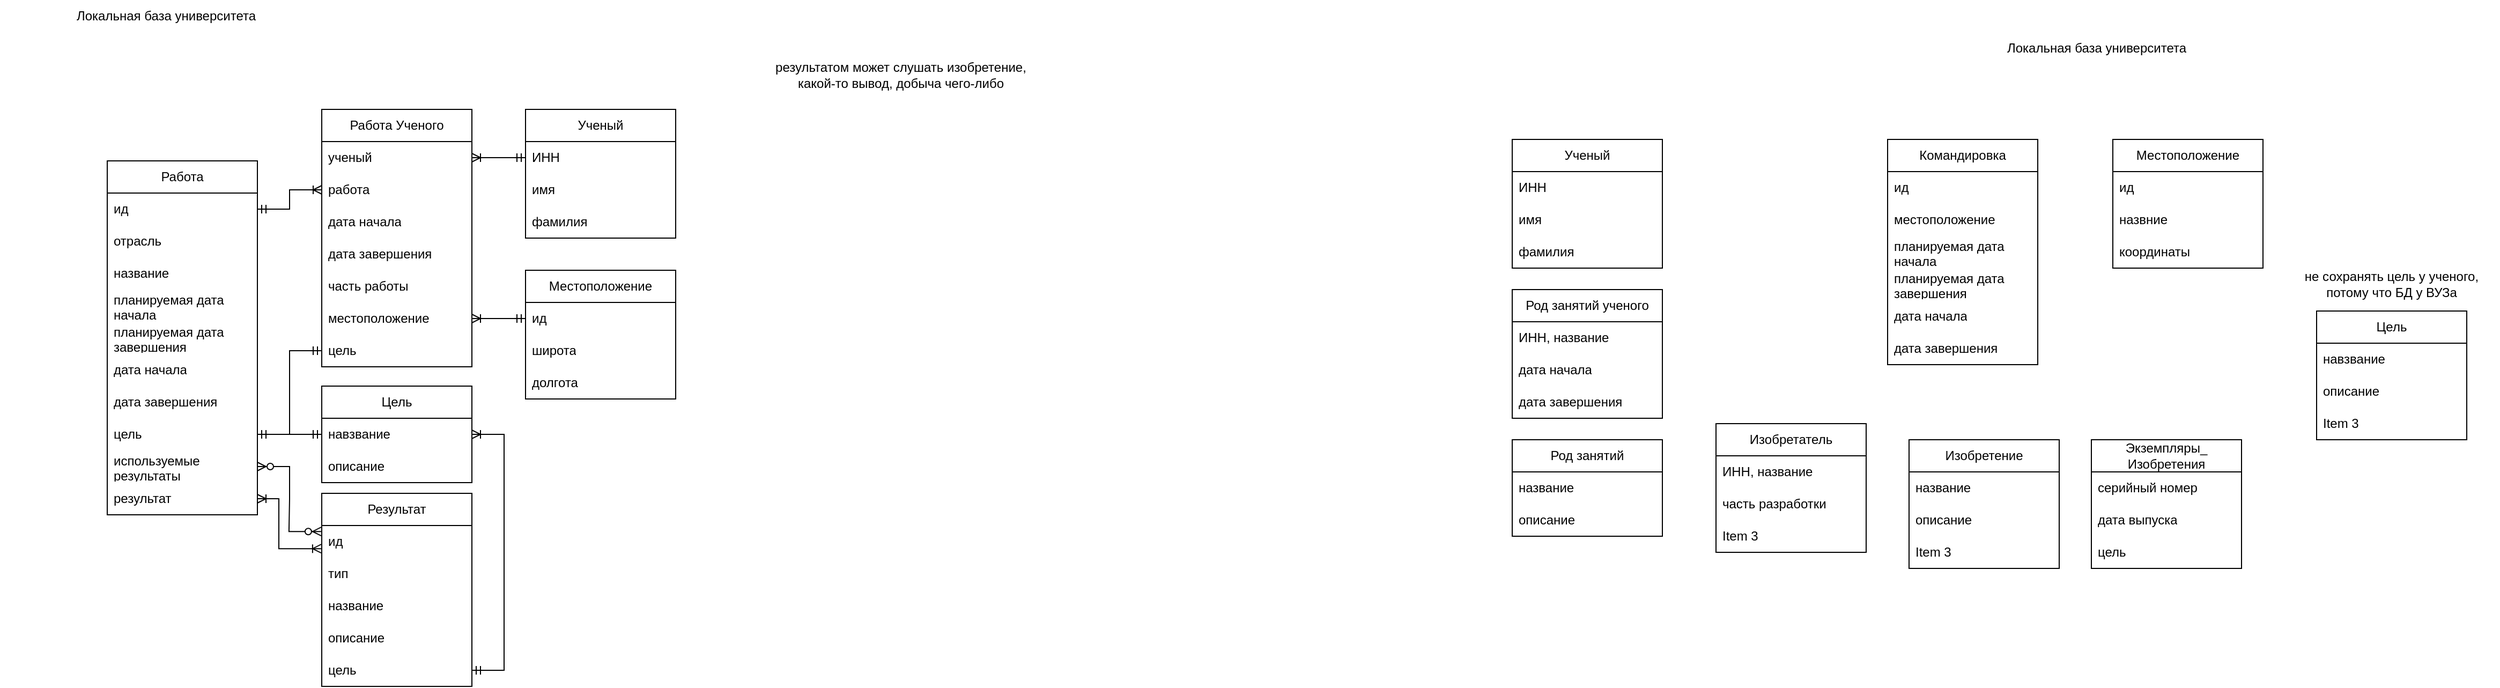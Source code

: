 <mxfile version="24.0.7" type="device">
  <diagram name="Page-1" id="TJ-HzRM1d6BybIESM3n_">
    <mxGraphModel dx="2796" dy="666" grid="1" gridSize="10" guides="1" tooltips="1" connect="1" arrows="1" fold="1" page="1" pageScale="1" pageWidth="850" pageHeight="1100" math="0" shadow="0">
      <root>
        <mxCell id="0" />
        <mxCell id="1" parent="0" />
        <mxCell id="UxXEU7lJ8EeufSXeX_Pu-14" value="Ученый" style="swimlane;fontStyle=0;childLayout=stackLayout;horizontal=1;startSize=30;horizontalStack=0;resizeParent=1;resizeParentMax=0;resizeLast=0;collapsible=1;marginBottom=0;whiteSpace=wrap;html=1;" vertex="1" parent="1">
          <mxGeometry x="-100" y="140" width="140" height="120" as="geometry" />
        </mxCell>
        <mxCell id="UxXEU7lJ8EeufSXeX_Pu-15" value="ИНН" style="text;strokeColor=none;fillColor=none;align=left;verticalAlign=middle;spacingLeft=4;spacingRight=4;overflow=hidden;points=[[0,0.5],[1,0.5]];portConstraint=eastwest;rotatable=0;whiteSpace=wrap;html=1;" vertex="1" parent="UxXEU7lJ8EeufSXeX_Pu-14">
          <mxGeometry y="30" width="140" height="30" as="geometry" />
        </mxCell>
        <mxCell id="UxXEU7lJ8EeufSXeX_Pu-44" value="имя" style="text;strokeColor=none;fillColor=none;align=left;verticalAlign=middle;spacingLeft=4;spacingRight=4;overflow=hidden;points=[[0,0.5],[1,0.5]];portConstraint=eastwest;rotatable=0;whiteSpace=wrap;html=1;" vertex="1" parent="UxXEU7lJ8EeufSXeX_Pu-14">
          <mxGeometry y="60" width="140" height="30" as="geometry" />
        </mxCell>
        <mxCell id="UxXEU7lJ8EeufSXeX_Pu-45" value="фамилия" style="text;strokeColor=none;fillColor=none;align=left;verticalAlign=middle;spacingLeft=4;spacingRight=4;overflow=hidden;points=[[0,0.5],[1,0.5]];portConstraint=eastwest;rotatable=0;whiteSpace=wrap;html=1;" vertex="1" parent="UxXEU7lJ8EeufSXeX_Pu-14">
          <mxGeometry y="90" width="140" height="30" as="geometry" />
        </mxCell>
        <mxCell id="UxXEU7lJ8EeufSXeX_Pu-18" value="Командировка" style="swimlane;fontStyle=0;childLayout=stackLayout;horizontal=1;startSize=30;horizontalStack=0;resizeParent=1;resizeParentMax=0;resizeLast=0;collapsible=1;marginBottom=0;whiteSpace=wrap;html=1;" vertex="1" parent="1">
          <mxGeometry x="250" y="140" width="140" height="210" as="geometry" />
        </mxCell>
        <mxCell id="UxXEU7lJ8EeufSXeX_Pu-19" value="ид" style="text;strokeColor=none;fillColor=none;align=left;verticalAlign=middle;spacingLeft=4;spacingRight=4;overflow=hidden;points=[[0,0.5],[1,0.5]];portConstraint=eastwest;rotatable=0;whiteSpace=wrap;html=1;" vertex="1" parent="UxXEU7lJ8EeufSXeX_Pu-18">
          <mxGeometry y="30" width="140" height="30" as="geometry" />
        </mxCell>
        <mxCell id="UxXEU7lJ8EeufSXeX_Pu-20" value="местоположение" style="text;strokeColor=none;fillColor=none;align=left;verticalAlign=middle;spacingLeft=4;spacingRight=4;overflow=hidden;points=[[0,0.5],[1,0.5]];portConstraint=eastwest;rotatable=0;whiteSpace=wrap;html=1;" vertex="1" parent="UxXEU7lJ8EeufSXeX_Pu-18">
          <mxGeometry y="60" width="140" height="30" as="geometry" />
        </mxCell>
        <mxCell id="UxXEU7lJ8EeufSXeX_Pu-21" value="планируемая дата начала" style="text;strokeColor=none;fillColor=none;align=left;verticalAlign=middle;spacingLeft=4;spacingRight=4;overflow=hidden;points=[[0,0.5],[1,0.5]];portConstraint=eastwest;rotatable=0;whiteSpace=wrap;html=1;" vertex="1" parent="UxXEU7lJ8EeufSXeX_Pu-18">
          <mxGeometry y="90" width="140" height="30" as="geometry" />
        </mxCell>
        <mxCell id="UxXEU7lJ8EeufSXeX_Pu-46" value="планируемая дата завершения" style="text;strokeColor=none;fillColor=none;align=left;verticalAlign=middle;spacingLeft=4;spacingRight=4;overflow=hidden;points=[[0,0.5],[1,0.5]];portConstraint=eastwest;rotatable=0;whiteSpace=wrap;html=1;" vertex="1" parent="UxXEU7lJ8EeufSXeX_Pu-18">
          <mxGeometry y="120" width="140" height="30" as="geometry" />
        </mxCell>
        <mxCell id="UxXEU7lJ8EeufSXeX_Pu-47" value="дата начала" style="text;strokeColor=none;fillColor=none;align=left;verticalAlign=middle;spacingLeft=4;spacingRight=4;overflow=hidden;points=[[0,0.5],[1,0.5]];portConstraint=eastwest;rotatable=0;whiteSpace=wrap;html=1;" vertex="1" parent="UxXEU7lJ8EeufSXeX_Pu-18">
          <mxGeometry y="150" width="140" height="30" as="geometry" />
        </mxCell>
        <mxCell id="UxXEU7lJ8EeufSXeX_Pu-48" value="дата завершения" style="text;strokeColor=none;fillColor=none;align=left;verticalAlign=middle;spacingLeft=4;spacingRight=4;overflow=hidden;points=[[0,0.5],[1,0.5]];portConstraint=eastwest;rotatable=0;whiteSpace=wrap;html=1;" vertex="1" parent="UxXEU7lJ8EeufSXeX_Pu-18">
          <mxGeometry y="180" width="140" height="30" as="geometry" />
        </mxCell>
        <mxCell id="UxXEU7lJ8EeufSXeX_Pu-22" value="Цель" style="swimlane;fontStyle=0;childLayout=stackLayout;horizontal=1;startSize=30;horizontalStack=0;resizeParent=1;resizeParentMax=0;resizeLast=0;collapsible=1;marginBottom=0;whiteSpace=wrap;html=1;" vertex="1" parent="1">
          <mxGeometry x="650" y="300" width="140" height="120" as="geometry" />
        </mxCell>
        <mxCell id="UxXEU7lJ8EeufSXeX_Pu-23" value="навзвание" style="text;strokeColor=none;fillColor=none;align=left;verticalAlign=middle;spacingLeft=4;spacingRight=4;overflow=hidden;points=[[0,0.5],[1,0.5]];portConstraint=eastwest;rotatable=0;whiteSpace=wrap;html=1;" vertex="1" parent="UxXEU7lJ8EeufSXeX_Pu-22">
          <mxGeometry y="30" width="140" height="30" as="geometry" />
        </mxCell>
        <mxCell id="UxXEU7lJ8EeufSXeX_Pu-24" value="описание" style="text;strokeColor=none;fillColor=none;align=left;verticalAlign=middle;spacingLeft=4;spacingRight=4;overflow=hidden;points=[[0,0.5],[1,0.5]];portConstraint=eastwest;rotatable=0;whiteSpace=wrap;html=1;" vertex="1" parent="UxXEU7lJ8EeufSXeX_Pu-22">
          <mxGeometry y="60" width="140" height="30" as="geometry" />
        </mxCell>
        <mxCell id="UxXEU7lJ8EeufSXeX_Pu-25" value="Item 3" style="text;strokeColor=none;fillColor=none;align=left;verticalAlign=middle;spacingLeft=4;spacingRight=4;overflow=hidden;points=[[0,0.5],[1,0.5]];portConstraint=eastwest;rotatable=0;whiteSpace=wrap;html=1;" vertex="1" parent="UxXEU7lJ8EeufSXeX_Pu-22">
          <mxGeometry y="90" width="140" height="30" as="geometry" />
        </mxCell>
        <mxCell id="UxXEU7lJ8EeufSXeX_Pu-26" value="Изобретение" style="swimlane;fontStyle=0;childLayout=stackLayout;horizontal=1;startSize=30;horizontalStack=0;resizeParent=1;resizeParentMax=0;resizeLast=0;collapsible=1;marginBottom=0;whiteSpace=wrap;html=1;" vertex="1" parent="1">
          <mxGeometry x="270" y="420" width="140" height="120" as="geometry" />
        </mxCell>
        <mxCell id="UxXEU7lJ8EeufSXeX_Pu-27" value="название" style="text;strokeColor=none;fillColor=none;align=left;verticalAlign=middle;spacingLeft=4;spacingRight=4;overflow=hidden;points=[[0,0.5],[1,0.5]];portConstraint=eastwest;rotatable=0;whiteSpace=wrap;html=1;" vertex="1" parent="UxXEU7lJ8EeufSXeX_Pu-26">
          <mxGeometry y="30" width="140" height="30" as="geometry" />
        </mxCell>
        <mxCell id="UxXEU7lJ8EeufSXeX_Pu-28" value="описание" style="text;strokeColor=none;fillColor=none;align=left;verticalAlign=middle;spacingLeft=4;spacingRight=4;overflow=hidden;points=[[0,0.5],[1,0.5]];portConstraint=eastwest;rotatable=0;whiteSpace=wrap;html=1;" vertex="1" parent="UxXEU7lJ8EeufSXeX_Pu-26">
          <mxGeometry y="60" width="140" height="30" as="geometry" />
        </mxCell>
        <mxCell id="UxXEU7lJ8EeufSXeX_Pu-29" value="Item 3" style="text;strokeColor=none;fillColor=none;align=left;verticalAlign=middle;spacingLeft=4;spacingRight=4;overflow=hidden;points=[[0,0.5],[1,0.5]];portConstraint=eastwest;rotatable=0;whiteSpace=wrap;html=1;" vertex="1" parent="UxXEU7lJ8EeufSXeX_Pu-26">
          <mxGeometry y="90" width="140" height="30" as="geometry" />
        </mxCell>
        <mxCell id="UxXEU7lJ8EeufSXeX_Pu-34" value="Экземпляры_&lt;div&gt;Изобретения&lt;/div&gt;" style="swimlane;fontStyle=0;childLayout=stackLayout;horizontal=1;startSize=30;horizontalStack=0;resizeParent=1;resizeParentMax=0;resizeLast=0;collapsible=1;marginBottom=0;whiteSpace=wrap;html=1;" vertex="1" parent="1">
          <mxGeometry x="440" y="420" width="140" height="120" as="geometry" />
        </mxCell>
        <mxCell id="UxXEU7lJ8EeufSXeX_Pu-35" value="серийный номер" style="text;strokeColor=none;fillColor=none;align=left;verticalAlign=middle;spacingLeft=4;spacingRight=4;overflow=hidden;points=[[0,0.5],[1,0.5]];portConstraint=eastwest;rotatable=0;whiteSpace=wrap;html=1;" vertex="1" parent="UxXEU7lJ8EeufSXeX_Pu-34">
          <mxGeometry y="30" width="140" height="30" as="geometry" />
        </mxCell>
        <mxCell id="UxXEU7lJ8EeufSXeX_Pu-36" value="дата выпуска" style="text;strokeColor=none;fillColor=none;align=left;verticalAlign=middle;spacingLeft=4;spacingRight=4;overflow=hidden;points=[[0,0.5],[1,0.5]];portConstraint=eastwest;rotatable=0;whiteSpace=wrap;html=1;" vertex="1" parent="UxXEU7lJ8EeufSXeX_Pu-34">
          <mxGeometry y="60" width="140" height="30" as="geometry" />
        </mxCell>
        <mxCell id="UxXEU7lJ8EeufSXeX_Pu-37" value="цель" style="text;strokeColor=none;fillColor=none;align=left;verticalAlign=middle;spacingLeft=4;spacingRight=4;overflow=hidden;points=[[0,0.5],[1,0.5]];portConstraint=eastwest;rotatable=0;whiteSpace=wrap;html=1;" vertex="1" parent="UxXEU7lJ8EeufSXeX_Pu-34">
          <mxGeometry y="90" width="140" height="30" as="geometry" />
        </mxCell>
        <mxCell id="UxXEU7lJ8EeufSXeX_Pu-38" value="&lt;font style=&quot;font-size: 12px;&quot;&gt;Локальная база университета&lt;/font&gt;" style="text;html=1;align=center;verticalAlign=middle;whiteSpace=wrap;rounded=0;" vertex="1" parent="1">
          <mxGeometry x="290" y="40" width="310" height="30" as="geometry" />
        </mxCell>
        <mxCell id="UxXEU7lJ8EeufSXeX_Pu-39" value="Местоположение" style="swimlane;fontStyle=0;childLayout=stackLayout;horizontal=1;startSize=30;horizontalStack=0;resizeParent=1;resizeParentMax=0;resizeLast=0;collapsible=1;marginBottom=0;whiteSpace=wrap;html=1;" vertex="1" parent="1">
          <mxGeometry x="460" y="140" width="140" height="120" as="geometry" />
        </mxCell>
        <mxCell id="UxXEU7lJ8EeufSXeX_Pu-42" value="ид" style="text;strokeColor=none;fillColor=none;align=left;verticalAlign=middle;spacingLeft=4;spacingRight=4;overflow=hidden;points=[[0,0.5],[1,0.5]];portConstraint=eastwest;rotatable=0;whiteSpace=wrap;html=1;" vertex="1" parent="UxXEU7lJ8EeufSXeX_Pu-39">
          <mxGeometry y="30" width="140" height="30" as="geometry" />
        </mxCell>
        <mxCell id="UxXEU7lJ8EeufSXeX_Pu-40" value="назвние" style="text;strokeColor=none;fillColor=none;align=left;verticalAlign=middle;spacingLeft=4;spacingRight=4;overflow=hidden;points=[[0,0.5],[1,0.5]];portConstraint=eastwest;rotatable=0;whiteSpace=wrap;html=1;" vertex="1" parent="UxXEU7lJ8EeufSXeX_Pu-39">
          <mxGeometry y="60" width="140" height="30" as="geometry" />
        </mxCell>
        <mxCell id="UxXEU7lJ8EeufSXeX_Pu-41" value="координаты" style="text;strokeColor=none;fillColor=none;align=left;verticalAlign=middle;spacingLeft=4;spacingRight=4;overflow=hidden;points=[[0,0.5],[1,0.5]];portConstraint=eastwest;rotatable=0;whiteSpace=wrap;html=1;" vertex="1" parent="UxXEU7lJ8EeufSXeX_Pu-39">
          <mxGeometry y="90" width="140" height="30" as="geometry" />
        </mxCell>
        <mxCell id="UxXEU7lJ8EeufSXeX_Pu-43" value="не сохранять цель у ученого, потому что БД у ВУЗа" style="text;html=1;align=center;verticalAlign=middle;whiteSpace=wrap;rounded=0;" vertex="1" parent="1">
          <mxGeometry x="620" y="260" width="200" height="30" as="geometry" />
        </mxCell>
        <mxCell id="UxXEU7lJ8EeufSXeX_Pu-49" value="Изобретатель" style="swimlane;fontStyle=0;childLayout=stackLayout;horizontal=1;startSize=30;horizontalStack=0;resizeParent=1;resizeParentMax=0;resizeLast=0;collapsible=1;marginBottom=0;whiteSpace=wrap;html=1;" vertex="1" parent="1">
          <mxGeometry x="90" y="405" width="140" height="120" as="geometry" />
        </mxCell>
        <mxCell id="UxXEU7lJ8EeufSXeX_Pu-50" value="ИНН, название" style="text;strokeColor=none;fillColor=none;align=left;verticalAlign=middle;spacingLeft=4;spacingRight=4;overflow=hidden;points=[[0,0.5],[1,0.5]];portConstraint=eastwest;rotatable=0;whiteSpace=wrap;html=1;" vertex="1" parent="UxXEU7lJ8EeufSXeX_Pu-49">
          <mxGeometry y="30" width="140" height="30" as="geometry" />
        </mxCell>
        <mxCell id="UxXEU7lJ8EeufSXeX_Pu-51" value="часть разработки" style="text;strokeColor=none;fillColor=none;align=left;verticalAlign=middle;spacingLeft=4;spacingRight=4;overflow=hidden;points=[[0,0.5],[1,0.5]];portConstraint=eastwest;rotatable=0;whiteSpace=wrap;html=1;" vertex="1" parent="UxXEU7lJ8EeufSXeX_Pu-49">
          <mxGeometry y="60" width="140" height="30" as="geometry" />
        </mxCell>
        <mxCell id="UxXEU7lJ8EeufSXeX_Pu-52" value="Item 3" style="text;strokeColor=none;fillColor=none;align=left;verticalAlign=middle;spacingLeft=4;spacingRight=4;overflow=hidden;points=[[0,0.5],[1,0.5]];portConstraint=eastwest;rotatable=0;whiteSpace=wrap;html=1;" vertex="1" parent="UxXEU7lJ8EeufSXeX_Pu-49">
          <mxGeometry y="90" width="140" height="30" as="geometry" />
        </mxCell>
        <mxCell id="UxXEU7lJ8EeufSXeX_Pu-53" value="Род занятий" style="swimlane;fontStyle=0;childLayout=stackLayout;horizontal=1;startSize=30;horizontalStack=0;resizeParent=1;resizeParentMax=0;resizeLast=0;collapsible=1;marginBottom=0;whiteSpace=wrap;html=1;" vertex="1" parent="1">
          <mxGeometry x="-100" y="420" width="140" height="90" as="geometry" />
        </mxCell>
        <mxCell id="UxXEU7lJ8EeufSXeX_Pu-54" value="название" style="text;strokeColor=none;fillColor=none;align=left;verticalAlign=middle;spacingLeft=4;spacingRight=4;overflow=hidden;points=[[0,0.5],[1,0.5]];portConstraint=eastwest;rotatable=0;whiteSpace=wrap;html=1;" vertex="1" parent="UxXEU7lJ8EeufSXeX_Pu-53">
          <mxGeometry y="30" width="140" height="30" as="geometry" />
        </mxCell>
        <mxCell id="UxXEU7lJ8EeufSXeX_Pu-55" value="описание" style="text;strokeColor=none;fillColor=none;align=left;verticalAlign=middle;spacingLeft=4;spacingRight=4;overflow=hidden;points=[[0,0.5],[1,0.5]];portConstraint=eastwest;rotatable=0;whiteSpace=wrap;html=1;" vertex="1" parent="UxXEU7lJ8EeufSXeX_Pu-53">
          <mxGeometry y="60" width="140" height="30" as="geometry" />
        </mxCell>
        <mxCell id="UxXEU7lJ8EeufSXeX_Pu-57" value="Род занятий ученого" style="swimlane;fontStyle=0;childLayout=stackLayout;horizontal=1;startSize=30;horizontalStack=0;resizeParent=1;resizeParentMax=0;resizeLast=0;collapsible=1;marginBottom=0;whiteSpace=wrap;html=1;" vertex="1" parent="1">
          <mxGeometry x="-100" y="280" width="140" height="120" as="geometry" />
        </mxCell>
        <mxCell id="UxXEU7lJ8EeufSXeX_Pu-62" value="ИНН, название" style="text;strokeColor=none;fillColor=none;align=left;verticalAlign=middle;spacingLeft=4;spacingRight=4;overflow=hidden;points=[[0,0.5],[1,0.5]];portConstraint=eastwest;rotatable=0;whiteSpace=wrap;html=1;" vertex="1" parent="UxXEU7lJ8EeufSXeX_Pu-57">
          <mxGeometry y="30" width="140" height="30" as="geometry" />
        </mxCell>
        <mxCell id="UxXEU7lJ8EeufSXeX_Pu-56" value="дата начала" style="text;strokeColor=none;fillColor=none;align=left;verticalAlign=middle;spacingLeft=4;spacingRight=4;overflow=hidden;points=[[0,0.5],[1,0.5]];portConstraint=eastwest;rotatable=0;whiteSpace=wrap;html=1;" vertex="1" parent="UxXEU7lJ8EeufSXeX_Pu-57">
          <mxGeometry y="60" width="140" height="30" as="geometry" />
        </mxCell>
        <mxCell id="UxXEU7lJ8EeufSXeX_Pu-61" value="дата завершения" style="text;strokeColor=none;fillColor=none;align=left;verticalAlign=middle;spacingLeft=4;spacingRight=4;overflow=hidden;points=[[0,0.5],[1,0.5]];portConstraint=eastwest;rotatable=0;whiteSpace=wrap;html=1;" vertex="1" parent="UxXEU7lJ8EeufSXeX_Pu-57">
          <mxGeometry y="90" width="140" height="30" as="geometry" />
        </mxCell>
        <mxCell id="UxXEU7lJ8EeufSXeX_Pu-63" value="Ученый" style="swimlane;fontStyle=0;childLayout=stackLayout;horizontal=1;startSize=30;horizontalStack=0;resizeParent=1;resizeParentMax=0;resizeLast=0;collapsible=1;marginBottom=0;whiteSpace=wrap;html=1;" vertex="1" parent="1">
          <mxGeometry x="-1020" y="112" width="140" height="120" as="geometry" />
        </mxCell>
        <mxCell id="UxXEU7lJ8EeufSXeX_Pu-64" value="ИНН" style="text;strokeColor=none;fillColor=none;align=left;verticalAlign=middle;spacingLeft=4;spacingRight=4;overflow=hidden;points=[[0,0.5],[1,0.5]];portConstraint=eastwest;rotatable=0;whiteSpace=wrap;html=1;" vertex="1" parent="UxXEU7lJ8EeufSXeX_Pu-63">
          <mxGeometry y="30" width="140" height="30" as="geometry" />
        </mxCell>
        <mxCell id="UxXEU7lJ8EeufSXeX_Pu-65" value="имя" style="text;strokeColor=none;fillColor=none;align=left;verticalAlign=middle;spacingLeft=4;spacingRight=4;overflow=hidden;points=[[0,0.5],[1,0.5]];portConstraint=eastwest;rotatable=0;whiteSpace=wrap;html=1;" vertex="1" parent="UxXEU7lJ8EeufSXeX_Pu-63">
          <mxGeometry y="60" width="140" height="30" as="geometry" />
        </mxCell>
        <mxCell id="UxXEU7lJ8EeufSXeX_Pu-66" value="фамилия" style="text;strokeColor=none;fillColor=none;align=left;verticalAlign=middle;spacingLeft=4;spacingRight=4;overflow=hidden;points=[[0,0.5],[1,0.5]];portConstraint=eastwest;rotatable=0;whiteSpace=wrap;html=1;" vertex="1" parent="UxXEU7lJ8EeufSXeX_Pu-63">
          <mxGeometry y="90" width="140" height="30" as="geometry" />
        </mxCell>
        <mxCell id="UxXEU7lJ8EeufSXeX_Pu-67" value="Работа" style="swimlane;fontStyle=0;childLayout=stackLayout;horizontal=1;startSize=30;horizontalStack=0;resizeParent=1;resizeParentMax=0;resizeLast=0;collapsible=1;marginBottom=0;whiteSpace=wrap;html=1;" vertex="1" parent="1">
          <mxGeometry x="-1410" y="160" width="140" height="330" as="geometry" />
        </mxCell>
        <mxCell id="UxXEU7lJ8EeufSXeX_Pu-68" value="ид" style="text;strokeColor=none;fillColor=none;align=left;verticalAlign=middle;spacingLeft=4;spacingRight=4;overflow=hidden;points=[[0,0.5],[1,0.5]];portConstraint=eastwest;rotatable=0;whiteSpace=wrap;html=1;" vertex="1" parent="UxXEU7lJ8EeufSXeX_Pu-67">
          <mxGeometry y="30" width="140" height="30" as="geometry" />
        </mxCell>
        <mxCell id="UxXEU7lJ8EeufSXeX_Pu-151" value="отрасль" style="text;strokeColor=none;fillColor=none;align=left;verticalAlign=middle;spacingLeft=4;spacingRight=4;overflow=hidden;points=[[0,0.5],[1,0.5]];portConstraint=eastwest;rotatable=0;whiteSpace=wrap;html=1;" vertex="1" parent="UxXEU7lJ8EeufSXeX_Pu-67">
          <mxGeometry y="60" width="140" height="30" as="geometry" />
        </mxCell>
        <mxCell id="UxXEU7lJ8EeufSXeX_Pu-149" value="название" style="text;strokeColor=none;fillColor=none;align=left;verticalAlign=middle;spacingLeft=4;spacingRight=4;overflow=hidden;points=[[0,0.5],[1,0.5]];portConstraint=eastwest;rotatable=0;whiteSpace=wrap;html=1;" vertex="1" parent="UxXEU7lJ8EeufSXeX_Pu-67">
          <mxGeometry y="90" width="140" height="30" as="geometry" />
        </mxCell>
        <mxCell id="UxXEU7lJ8EeufSXeX_Pu-70" value="планируемая дата начала" style="text;strokeColor=none;fillColor=none;align=left;verticalAlign=middle;spacingLeft=4;spacingRight=4;overflow=hidden;points=[[0,0.5],[1,0.5]];portConstraint=eastwest;rotatable=0;whiteSpace=wrap;html=1;" vertex="1" parent="UxXEU7lJ8EeufSXeX_Pu-67">
          <mxGeometry y="120" width="140" height="30" as="geometry" />
        </mxCell>
        <mxCell id="UxXEU7lJ8EeufSXeX_Pu-71" value="планируемая дата завершения" style="text;strokeColor=none;fillColor=none;align=left;verticalAlign=middle;spacingLeft=4;spacingRight=4;overflow=hidden;points=[[0,0.5],[1,0.5]];portConstraint=eastwest;rotatable=0;whiteSpace=wrap;html=1;" vertex="1" parent="UxXEU7lJ8EeufSXeX_Pu-67">
          <mxGeometry y="150" width="140" height="30" as="geometry" />
        </mxCell>
        <mxCell id="UxXEU7lJ8EeufSXeX_Pu-72" value="дата начала" style="text;strokeColor=none;fillColor=none;align=left;verticalAlign=middle;spacingLeft=4;spacingRight=4;overflow=hidden;points=[[0,0.5],[1,0.5]];portConstraint=eastwest;rotatable=0;whiteSpace=wrap;html=1;" vertex="1" parent="UxXEU7lJ8EeufSXeX_Pu-67">
          <mxGeometry y="180" width="140" height="30" as="geometry" />
        </mxCell>
        <mxCell id="UxXEU7lJ8EeufSXeX_Pu-73" value="дата завершения" style="text;strokeColor=none;fillColor=none;align=left;verticalAlign=middle;spacingLeft=4;spacingRight=4;overflow=hidden;points=[[0,0.5],[1,0.5]];portConstraint=eastwest;rotatable=0;whiteSpace=wrap;html=1;" vertex="1" parent="UxXEU7lJ8EeufSXeX_Pu-67">
          <mxGeometry y="210" width="140" height="30" as="geometry" />
        </mxCell>
        <mxCell id="UxXEU7lJ8EeufSXeX_Pu-157" value="цель" style="text;strokeColor=none;fillColor=none;align=left;verticalAlign=middle;spacingLeft=4;spacingRight=4;overflow=hidden;points=[[0,0.5],[1,0.5]];portConstraint=eastwest;rotatable=0;whiteSpace=wrap;html=1;" vertex="1" parent="UxXEU7lJ8EeufSXeX_Pu-67">
          <mxGeometry y="240" width="140" height="30" as="geometry" />
        </mxCell>
        <mxCell id="UxXEU7lJ8EeufSXeX_Pu-144" value="используемые результаты" style="text;strokeColor=none;fillColor=none;align=left;verticalAlign=middle;spacingLeft=4;spacingRight=4;overflow=hidden;points=[[0,0.5],[1,0.5]];portConstraint=eastwest;rotatable=0;whiteSpace=wrap;html=1;" vertex="1" parent="UxXEU7lJ8EeufSXeX_Pu-67">
          <mxGeometry y="270" width="140" height="30" as="geometry" />
        </mxCell>
        <mxCell id="UxXEU7lJ8EeufSXeX_Pu-143" value="результат" style="text;strokeColor=none;fillColor=none;align=left;verticalAlign=middle;spacingLeft=4;spacingRight=4;overflow=hidden;points=[[0,0.5],[1,0.5]];portConstraint=eastwest;rotatable=0;whiteSpace=wrap;html=1;" vertex="1" parent="UxXEU7lJ8EeufSXeX_Pu-67">
          <mxGeometry y="300" width="140" height="30" as="geometry" />
        </mxCell>
        <mxCell id="UxXEU7lJ8EeufSXeX_Pu-74" value="Цель" style="swimlane;fontStyle=0;childLayout=stackLayout;horizontal=1;startSize=30;horizontalStack=0;resizeParent=1;resizeParentMax=0;resizeLast=0;collapsible=1;marginBottom=0;whiteSpace=wrap;html=1;" vertex="1" parent="1">
          <mxGeometry x="-1210" y="370" width="140" height="90" as="geometry" />
        </mxCell>
        <mxCell id="UxXEU7lJ8EeufSXeX_Pu-75" value="навзвание" style="text;strokeColor=none;fillColor=none;align=left;verticalAlign=middle;spacingLeft=4;spacingRight=4;overflow=hidden;points=[[0,0.5],[1,0.5]];portConstraint=eastwest;rotatable=0;whiteSpace=wrap;html=1;" vertex="1" parent="UxXEU7lJ8EeufSXeX_Pu-74">
          <mxGeometry y="30" width="140" height="30" as="geometry" />
        </mxCell>
        <mxCell id="UxXEU7lJ8EeufSXeX_Pu-76" value="описание" style="text;strokeColor=none;fillColor=none;align=left;verticalAlign=middle;spacingLeft=4;spacingRight=4;overflow=hidden;points=[[0,0.5],[1,0.5]];portConstraint=eastwest;rotatable=0;whiteSpace=wrap;html=1;" vertex="1" parent="UxXEU7lJ8EeufSXeX_Pu-74">
          <mxGeometry y="60" width="140" height="30" as="geometry" />
        </mxCell>
        <mxCell id="UxXEU7lJ8EeufSXeX_Pu-86" value="&lt;font style=&quot;font-size: 12px;&quot;&gt;Локальная база университета&lt;/font&gt;" style="text;html=1;align=center;verticalAlign=middle;whiteSpace=wrap;rounded=0;" vertex="1" parent="1">
          <mxGeometry x="-1510" y="10" width="310" height="30" as="geometry" />
        </mxCell>
        <mxCell id="UxXEU7lJ8EeufSXeX_Pu-87" value="Местоположение" style="swimlane;fontStyle=0;childLayout=stackLayout;horizontal=1;startSize=30;horizontalStack=0;resizeParent=1;resizeParentMax=0;resizeLast=0;collapsible=1;marginBottom=0;whiteSpace=wrap;html=1;" vertex="1" parent="1">
          <mxGeometry x="-1020" y="262" width="140" height="120" as="geometry" />
        </mxCell>
        <mxCell id="UxXEU7lJ8EeufSXeX_Pu-89" value="ид" style="text;strokeColor=none;fillColor=none;align=left;verticalAlign=middle;spacingLeft=4;spacingRight=4;overflow=hidden;points=[[0,0.5],[1,0.5]];portConstraint=eastwest;rotatable=0;whiteSpace=wrap;html=1;" vertex="1" parent="UxXEU7lJ8EeufSXeX_Pu-87">
          <mxGeometry y="30" width="140" height="30" as="geometry" />
        </mxCell>
        <mxCell id="UxXEU7lJ8EeufSXeX_Pu-173" value="широта" style="text;strokeColor=none;fillColor=none;align=left;verticalAlign=middle;spacingLeft=4;spacingRight=4;overflow=hidden;points=[[0,0.5],[1,0.5]];portConstraint=eastwest;rotatable=0;whiteSpace=wrap;html=1;" vertex="1" parent="UxXEU7lJ8EeufSXeX_Pu-87">
          <mxGeometry y="60" width="140" height="30" as="geometry" />
        </mxCell>
        <mxCell id="UxXEU7lJ8EeufSXeX_Pu-174" value="долгота" style="text;strokeColor=none;fillColor=none;align=left;verticalAlign=middle;spacingLeft=4;spacingRight=4;overflow=hidden;points=[[0,0.5],[1,0.5]];portConstraint=eastwest;rotatable=0;whiteSpace=wrap;html=1;" vertex="1" parent="UxXEU7lJ8EeufSXeX_Pu-87">
          <mxGeometry y="90" width="140" height="30" as="geometry" />
        </mxCell>
        <mxCell id="UxXEU7lJ8EeufSXeX_Pu-145" value="Результат" style="swimlane;fontStyle=0;childLayout=stackLayout;horizontal=1;startSize=30;horizontalStack=0;resizeParent=1;resizeParentMax=0;resizeLast=0;collapsible=1;marginBottom=0;whiteSpace=wrap;html=1;" vertex="1" parent="1">
          <mxGeometry x="-1210" y="470" width="140" height="180" as="geometry" />
        </mxCell>
        <mxCell id="UxXEU7lJ8EeufSXeX_Pu-150" value="ид" style="text;strokeColor=none;fillColor=none;align=left;verticalAlign=middle;spacingLeft=4;spacingRight=4;overflow=hidden;points=[[0,0.5],[1,0.5]];portConstraint=eastwest;rotatable=0;whiteSpace=wrap;html=1;" vertex="1" parent="UxXEU7lJ8EeufSXeX_Pu-145">
          <mxGeometry y="30" width="140" height="30" as="geometry" />
        </mxCell>
        <mxCell id="UxXEU7lJ8EeufSXeX_Pu-146" value="тип" style="text;strokeColor=none;fillColor=none;align=left;verticalAlign=middle;spacingLeft=4;spacingRight=4;overflow=hidden;points=[[0,0.5],[1,0.5]];portConstraint=eastwest;rotatable=0;whiteSpace=wrap;html=1;" vertex="1" parent="UxXEU7lJ8EeufSXeX_Pu-145">
          <mxGeometry y="60" width="140" height="30" as="geometry" />
        </mxCell>
        <mxCell id="UxXEU7lJ8EeufSXeX_Pu-147" value="название" style="text;strokeColor=none;fillColor=none;align=left;verticalAlign=middle;spacingLeft=4;spacingRight=4;overflow=hidden;points=[[0,0.5],[1,0.5]];portConstraint=eastwest;rotatable=0;whiteSpace=wrap;html=1;" vertex="1" parent="UxXEU7lJ8EeufSXeX_Pu-145">
          <mxGeometry y="90" width="140" height="30" as="geometry" />
        </mxCell>
        <mxCell id="UxXEU7lJ8EeufSXeX_Pu-148" value="описание" style="text;strokeColor=none;fillColor=none;align=left;verticalAlign=middle;spacingLeft=4;spacingRight=4;overflow=hidden;points=[[0,0.5],[1,0.5]];portConstraint=eastwest;rotatable=0;whiteSpace=wrap;html=1;" vertex="1" parent="UxXEU7lJ8EeufSXeX_Pu-145">
          <mxGeometry y="120" width="140" height="30" as="geometry" />
        </mxCell>
        <mxCell id="UxXEU7lJ8EeufSXeX_Pu-171" value="цель" style="text;strokeColor=none;fillColor=none;align=left;verticalAlign=middle;spacingLeft=4;spacingRight=4;overflow=hidden;points=[[0,0.5],[1,0.5]];portConstraint=eastwest;rotatable=0;whiteSpace=wrap;html=1;" vertex="1" parent="UxXEU7lJ8EeufSXeX_Pu-145">
          <mxGeometry y="150" width="140" height="30" as="geometry" />
        </mxCell>
        <mxCell id="UxXEU7lJ8EeufSXeX_Pu-156" value="результатом может слушать изобретение, какой-то вывод, добыча чего-либо" style="text;html=1;align=center;verticalAlign=middle;whiteSpace=wrap;rounded=0;" vertex="1" parent="1">
          <mxGeometry x="-800" y="60" width="260" height="40" as="geometry" />
        </mxCell>
        <mxCell id="UxXEU7lJ8EeufSXeX_Pu-163" value="" style="edgeStyle=entityRelationEdgeStyle;fontSize=12;html=1;endArrow=ERzeroToMany;endFill=1;startArrow=ERzeroToMany;rounded=0;exitX=1;exitY=0.5;exitDx=0;exitDy=0;entryX=-0.004;entryY=0.187;entryDx=0;entryDy=0;entryPerimeter=0;" edge="1" parent="1" source="UxXEU7lJ8EeufSXeX_Pu-144" target="UxXEU7lJ8EeufSXeX_Pu-150">
          <mxGeometry width="100" height="100" relative="1" as="geometry">
            <mxPoint x="-790" y="420" as="sourcePoint" />
            <mxPoint x="-690" y="320" as="targetPoint" />
          </mxGeometry>
        </mxCell>
        <mxCell id="UxXEU7lJ8EeufSXeX_Pu-175" value="Работа Ученого" style="swimlane;fontStyle=0;childLayout=stackLayout;horizontal=1;startSize=30;horizontalStack=0;resizeParent=1;resizeParentMax=0;resizeLast=0;collapsible=1;marginBottom=0;whiteSpace=wrap;html=1;" vertex="1" parent="1">
          <mxGeometry x="-1210" y="112" width="140" height="240" as="geometry" />
        </mxCell>
        <mxCell id="UxXEU7lJ8EeufSXeX_Pu-183" value="ученый" style="text;strokeColor=none;fillColor=none;align=left;verticalAlign=middle;spacingLeft=4;spacingRight=4;overflow=hidden;points=[[0,0.5],[1,0.5]];portConstraint=eastwest;rotatable=0;whiteSpace=wrap;html=1;" vertex="1" parent="UxXEU7lJ8EeufSXeX_Pu-175">
          <mxGeometry y="30" width="140" height="30" as="geometry" />
        </mxCell>
        <mxCell id="UxXEU7lJ8EeufSXeX_Pu-184" value="работа" style="text;strokeColor=none;fillColor=none;align=left;verticalAlign=middle;spacingLeft=4;spacingRight=4;overflow=hidden;points=[[0,0.5],[1,0.5]];portConstraint=eastwest;rotatable=0;whiteSpace=wrap;html=1;" vertex="1" parent="UxXEU7lJ8EeufSXeX_Pu-175">
          <mxGeometry y="60" width="140" height="30" as="geometry" />
        </mxCell>
        <mxCell id="UxXEU7lJ8EeufSXeX_Pu-176" value="дата начала" style="text;strokeColor=none;fillColor=none;align=left;verticalAlign=middle;spacingLeft=4;spacingRight=4;overflow=hidden;points=[[0,0.5],[1,0.5]];portConstraint=eastwest;rotatable=0;whiteSpace=wrap;html=1;" vertex="1" parent="UxXEU7lJ8EeufSXeX_Pu-175">
          <mxGeometry y="90" width="140" height="30" as="geometry" />
        </mxCell>
        <mxCell id="UxXEU7lJ8EeufSXeX_Pu-177" value="дата завершения" style="text;strokeColor=none;fillColor=none;align=left;verticalAlign=middle;spacingLeft=4;spacingRight=4;overflow=hidden;points=[[0,0.5],[1,0.5]];portConstraint=eastwest;rotatable=0;whiteSpace=wrap;html=1;" vertex="1" parent="UxXEU7lJ8EeufSXeX_Pu-175">
          <mxGeometry y="120" width="140" height="30" as="geometry" />
        </mxCell>
        <mxCell id="UxXEU7lJ8EeufSXeX_Pu-178" value="часть работы" style="text;strokeColor=none;fillColor=none;align=left;verticalAlign=middle;spacingLeft=4;spacingRight=4;overflow=hidden;points=[[0,0.5],[1,0.5]];portConstraint=eastwest;rotatable=0;whiteSpace=wrap;html=1;" vertex="1" parent="UxXEU7lJ8EeufSXeX_Pu-175">
          <mxGeometry y="150" width="140" height="30" as="geometry" />
        </mxCell>
        <mxCell id="UxXEU7lJ8EeufSXeX_Pu-180" value="местоположение" style="text;strokeColor=none;fillColor=none;align=left;verticalAlign=middle;spacingLeft=4;spacingRight=4;overflow=hidden;points=[[0,0.5],[1,0.5]];portConstraint=eastwest;rotatable=0;whiteSpace=wrap;html=1;" vertex="1" parent="UxXEU7lJ8EeufSXeX_Pu-175">
          <mxGeometry y="180" width="140" height="30" as="geometry" />
        </mxCell>
        <mxCell id="UxXEU7lJ8EeufSXeX_Pu-187" value="цель" style="text;strokeColor=none;fillColor=none;align=left;verticalAlign=middle;spacingLeft=4;spacingRight=4;overflow=hidden;points=[[0,0.5],[1,0.5]];portConstraint=eastwest;rotatable=0;whiteSpace=wrap;html=1;" vertex="1" parent="UxXEU7lJ8EeufSXeX_Pu-175">
          <mxGeometry y="210" width="140" height="30" as="geometry" />
        </mxCell>
        <mxCell id="UxXEU7lJ8EeufSXeX_Pu-179" value="" style="edgeStyle=entityRelationEdgeStyle;fontSize=12;html=1;endArrow=ERoneToMany;startArrow=ERmandOne;rounded=0;exitX=0;exitY=0.5;exitDx=0;exitDy=0;entryX=1;entryY=0.5;entryDx=0;entryDy=0;" edge="1" parent="1" source="UxXEU7lJ8EeufSXeX_Pu-89" target="UxXEU7lJ8EeufSXeX_Pu-180">
          <mxGeometry width="100" height="100" relative="1" as="geometry">
            <mxPoint x="-1110" y="345" as="sourcePoint" />
            <mxPoint x="-1170" y="375" as="targetPoint" />
          </mxGeometry>
        </mxCell>
        <mxCell id="UxXEU7lJ8EeufSXeX_Pu-181" value="" style="edgeStyle=entityRelationEdgeStyle;fontSize=12;html=1;endArrow=ERoneToMany;startArrow=ERmandOne;rounded=0;exitX=0;exitY=0.5;exitDx=0;exitDy=0;entryX=1;entryY=0.5;entryDx=0;entryDy=0;" edge="1" parent="1" source="UxXEU7lJ8EeufSXeX_Pu-64" target="UxXEU7lJ8EeufSXeX_Pu-183">
          <mxGeometry width="100" height="100" relative="1" as="geometry">
            <mxPoint x="-1040" y="170" as="sourcePoint" />
            <mxPoint x="-1070.0" y="100.0" as="targetPoint" />
          </mxGeometry>
        </mxCell>
        <mxCell id="UxXEU7lJ8EeufSXeX_Pu-186" value="" style="edgeStyle=entityRelationEdgeStyle;fontSize=12;html=1;endArrow=ERoneToMany;startArrow=ERmandOne;rounded=0;exitX=1;exitY=0.5;exitDx=0;exitDy=0;entryX=0;entryY=0.5;entryDx=0;entryDy=0;" edge="1" parent="1" source="UxXEU7lJ8EeufSXeX_Pu-68" target="UxXEU7lJ8EeufSXeX_Pu-184">
          <mxGeometry width="100" height="100" relative="1" as="geometry">
            <mxPoint x="-1090" y="130" as="sourcePoint" />
            <mxPoint x="-1130" y="130" as="targetPoint" />
          </mxGeometry>
        </mxCell>
        <mxCell id="UxXEU7lJ8EeufSXeX_Pu-188" value="" style="edgeStyle=entityRelationEdgeStyle;fontSize=12;html=1;endArrow=ERmandOne;startArrow=ERmandOne;rounded=0;exitX=0;exitY=0.5;exitDx=0;exitDy=0;entryX=1;entryY=0.5;entryDx=0;entryDy=0;" edge="1" parent="1" source="UxXEU7lJ8EeufSXeX_Pu-187" target="UxXEU7lJ8EeufSXeX_Pu-157">
          <mxGeometry width="100" height="100" relative="1" as="geometry">
            <mxPoint x="-1390" y="640" as="sourcePoint" />
            <mxPoint x="-1290" y="540" as="targetPoint" />
          </mxGeometry>
        </mxCell>
        <mxCell id="UxXEU7lJ8EeufSXeX_Pu-189" value="" style="edgeStyle=entityRelationEdgeStyle;fontSize=12;html=1;endArrow=ERmandOne;startArrow=ERmandOne;rounded=0;exitX=0;exitY=0.5;exitDx=0;exitDy=0;entryX=1;entryY=0.5;entryDx=0;entryDy=0;" edge="1" parent="1" source="UxXEU7lJ8EeufSXeX_Pu-75" target="UxXEU7lJ8EeufSXeX_Pu-157">
          <mxGeometry width="100" height="100" relative="1" as="geometry">
            <mxPoint x="-1200" y="335" as="sourcePoint" />
            <mxPoint x="-1260" y="425" as="targetPoint" />
          </mxGeometry>
        </mxCell>
        <mxCell id="UxXEU7lJ8EeufSXeX_Pu-190" value="" style="edgeStyle=entityRelationEdgeStyle;fontSize=12;html=1;endArrow=ERoneToMany;startArrow=ERmandOne;rounded=0;exitX=1;exitY=0.5;exitDx=0;exitDy=0;entryX=1;entryY=0.5;entryDx=0;entryDy=0;" edge="1" parent="1" source="UxXEU7lJ8EeufSXeX_Pu-171" target="UxXEU7lJ8EeufSXeX_Pu-75">
          <mxGeometry width="100" height="100" relative="1" as="geometry">
            <mxPoint x="-970" y="570" as="sourcePoint" />
            <mxPoint x="-870" y="470" as="targetPoint" />
          </mxGeometry>
        </mxCell>
        <mxCell id="UxXEU7lJ8EeufSXeX_Pu-192" value="" style="edgeStyle=elbowEdgeStyle;fontSize=12;html=1;endArrow=ERoneToMany;startArrow=ERoneToMany;rounded=0;entryX=-0.004;entryY=0.72;entryDx=0;entryDy=0;entryPerimeter=0;exitX=1;exitY=0.5;exitDx=0;exitDy=0;" edge="1" parent="1" source="UxXEU7lJ8EeufSXeX_Pu-143" target="UxXEU7lJ8EeufSXeX_Pu-150">
          <mxGeometry width="100" height="100" relative="1" as="geometry">
            <mxPoint x="-1450" y="700" as="sourcePoint" />
            <mxPoint x="-1350" y="600" as="targetPoint" />
            <Array as="points">
              <mxPoint x="-1250" y="500" />
            </Array>
          </mxGeometry>
        </mxCell>
      </root>
    </mxGraphModel>
  </diagram>
</mxfile>
